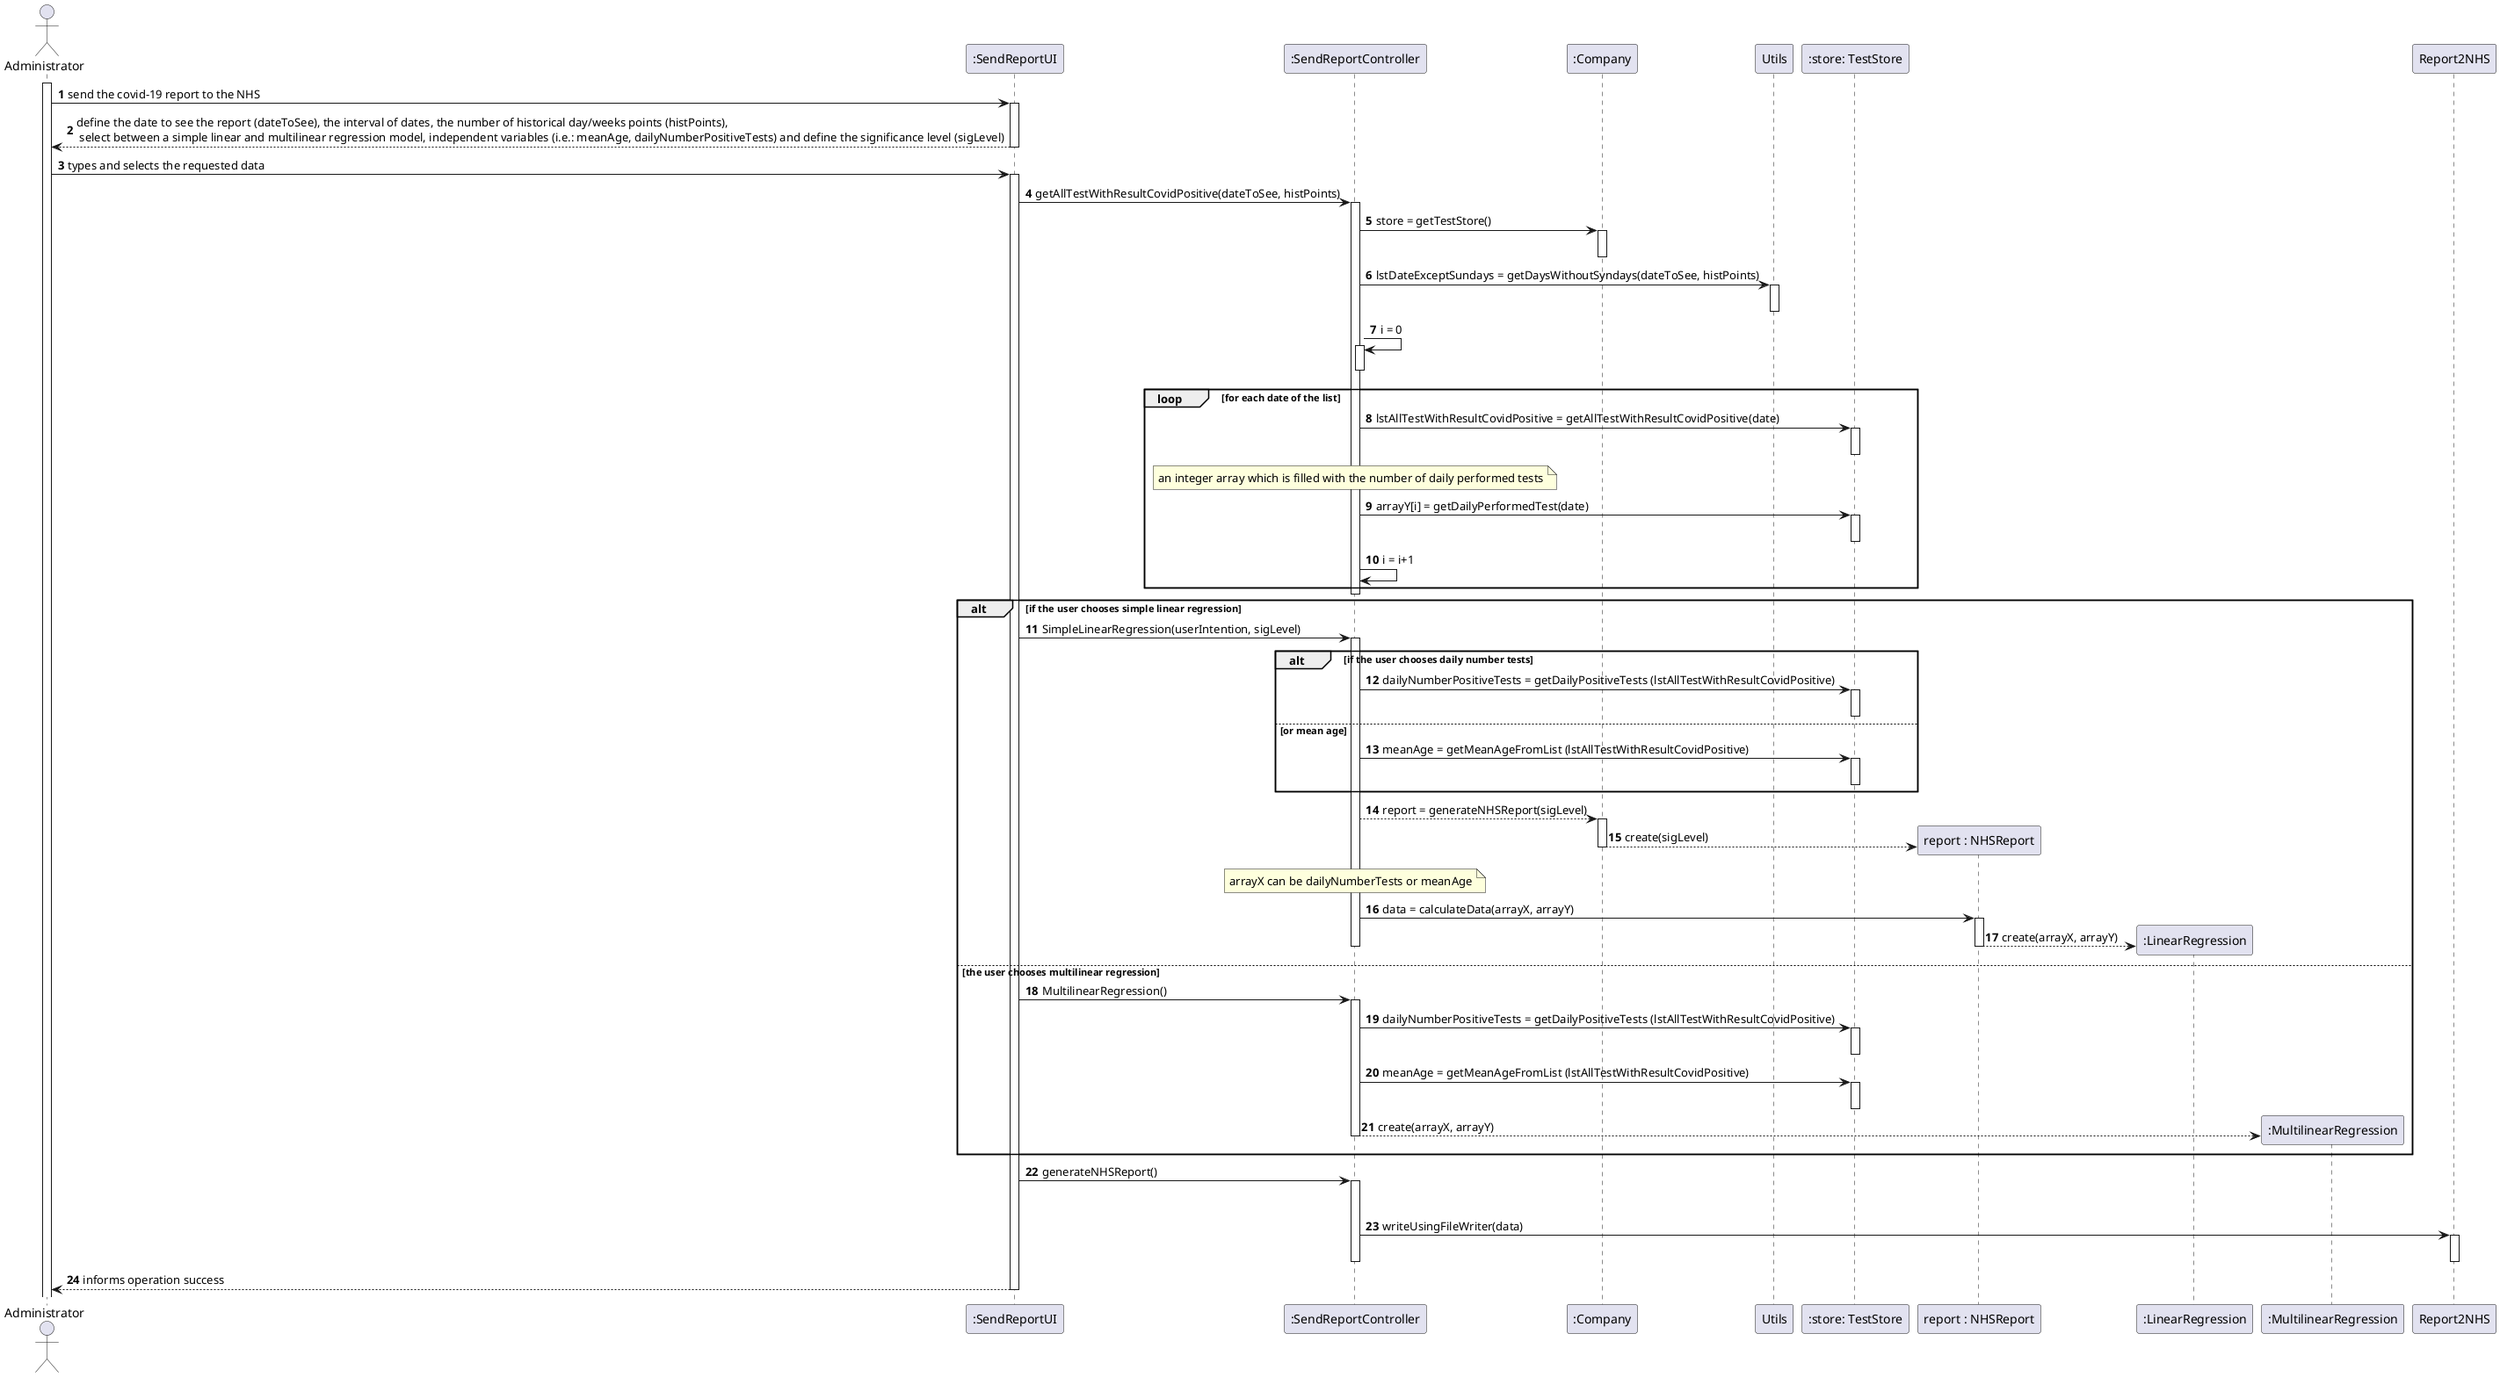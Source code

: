 @startuml
'https://plantuml.com/sequence-diagram

autonumber

actor "Administrator" as A
activate A


A -> ":SendReportUI" : send the covid-19 report to the NHS
activate ":SendReportUI"
":SendReportUI" --> A: define the date to see the report (dateToSee), the interval of dates, the number of historical day/weeks points (histPoints), \n select between a simple linear and multilinear regression model, independent variables (i.e.: meanAge, dailyNumberPositiveTests) and define the significance level (sigLevel)
deactivate ":SendReportUI"

A -> ":SendReportUI" : types and selects the requested data
activate ":SendReportUI"
":SendReportUI" -> ":SendReportController": getAllTestWithResultCovidPositive(dateToSee, histPoints)

activate ":SendReportController"
":SendReportController" -> ":Company" : store = getTestStore()
activate ":Company"
deactivate ":Company"

":SendReportController" -> "Utils" : lstDateExceptSundays = getDaysWithoutSyndays(dateToSee, histPoints)
activate "Utils"
deactivate "Utils"

":SendReportController" -> ":SendReportController" : i = 0
activate ":SendReportController"
deactivate ":SendReportController"

loop for each date of the list
":SendReportController" -> ":store: TestStore" : lstAllTestWithResultCovidPositive = getAllTestWithResultCovidPositive(date)
activate ":store: TestStore"
deactivate ":store: TestStore"

note over ":SendReportController" : an integer array which is filled with the number of daily performed tests
":SendReportController" -> ":store: TestStore" : arrayY[i] = getDailyPerformedTest(date)
activate ":store: TestStore"
deactivate ":store: TestStore"

":SendReportController" -> ":SendReportController" : i = i+1
end

deactivate ":SendReportController"


alt if the user chooses simple linear regression
":SendReportUI" -> ":SendReportController" : SimpleLinearRegression(userIntention, sigLevel)
activate ":SendReportController"

alt if the user chooses daily number tests
":SendReportController" -> ":store: TestStore" : dailyNumberPositiveTests = getDailyPositiveTests (lstAllTestWithResultCovidPositive)
activate ":store: TestStore"
deactivate ":store: TestStore"
else or mean age
":SendReportController" -> ":store: TestStore" : meanAge = getMeanAgeFromList (lstAllTestWithResultCovidPositive)
activate ":store: TestStore"
deactivate ":store: TestStore"
end


":SendReportController" --> ":Company" : report = generateNHSReport(sigLevel)
activate ":Company"
create "report : NHSReport"
":Company" --> "report : NHSReport" : create(sigLevel)
deactivate ":Company"

note over ":SendReportController" : arrayX can be dailyNumberTests or meanAge

":SendReportController" -> "report : NHSReport": data = calculateData(arrayX, arrayY)
activate "report : NHSReport"



create ":LinearRegression"

"report : NHSReport" --> ":LinearRegression" : create(arrayX, arrayY)
deactivate "report : NHSReport"
deactivate ":SendReportController"



else the user chooses multilinear regression
":SendReportUI" -> ":SendReportController" : MultilinearRegression()
activate ":SendReportController"



":SendReportController" -> ":store: TestStore" : dailyNumberPositiveTests = getDailyPositiveTests (lstAllTestWithResultCovidPositive)
activate ":store: TestStore"
deactivate ":store: TestStore"
":SendReportController" -> ":store: TestStore" : meanAge = getMeanAgeFromList (lstAllTestWithResultCovidPositive)
activate ":store: TestStore"
deactivate ":store: TestStore"

create ":MultilinearRegression"
":SendReportController" --> ":MultilinearRegression" : create(arrayX, arrayY)

deactivate ":SendReportController"
end



":SendReportUI" -> ":SendReportController" : generateNHSReport()
activate ":SendReportController"


deactivate ":Company"



":SendReportController" -> "Report2NHS": writeUsingFileWriter(data)

activate "Report2NHS"

deactivate "Report2NHS"

deactivate ":SendReportController"

":SendReportUI" --> A: informs operation success
deactivate ":SendReportUI"



@enduml